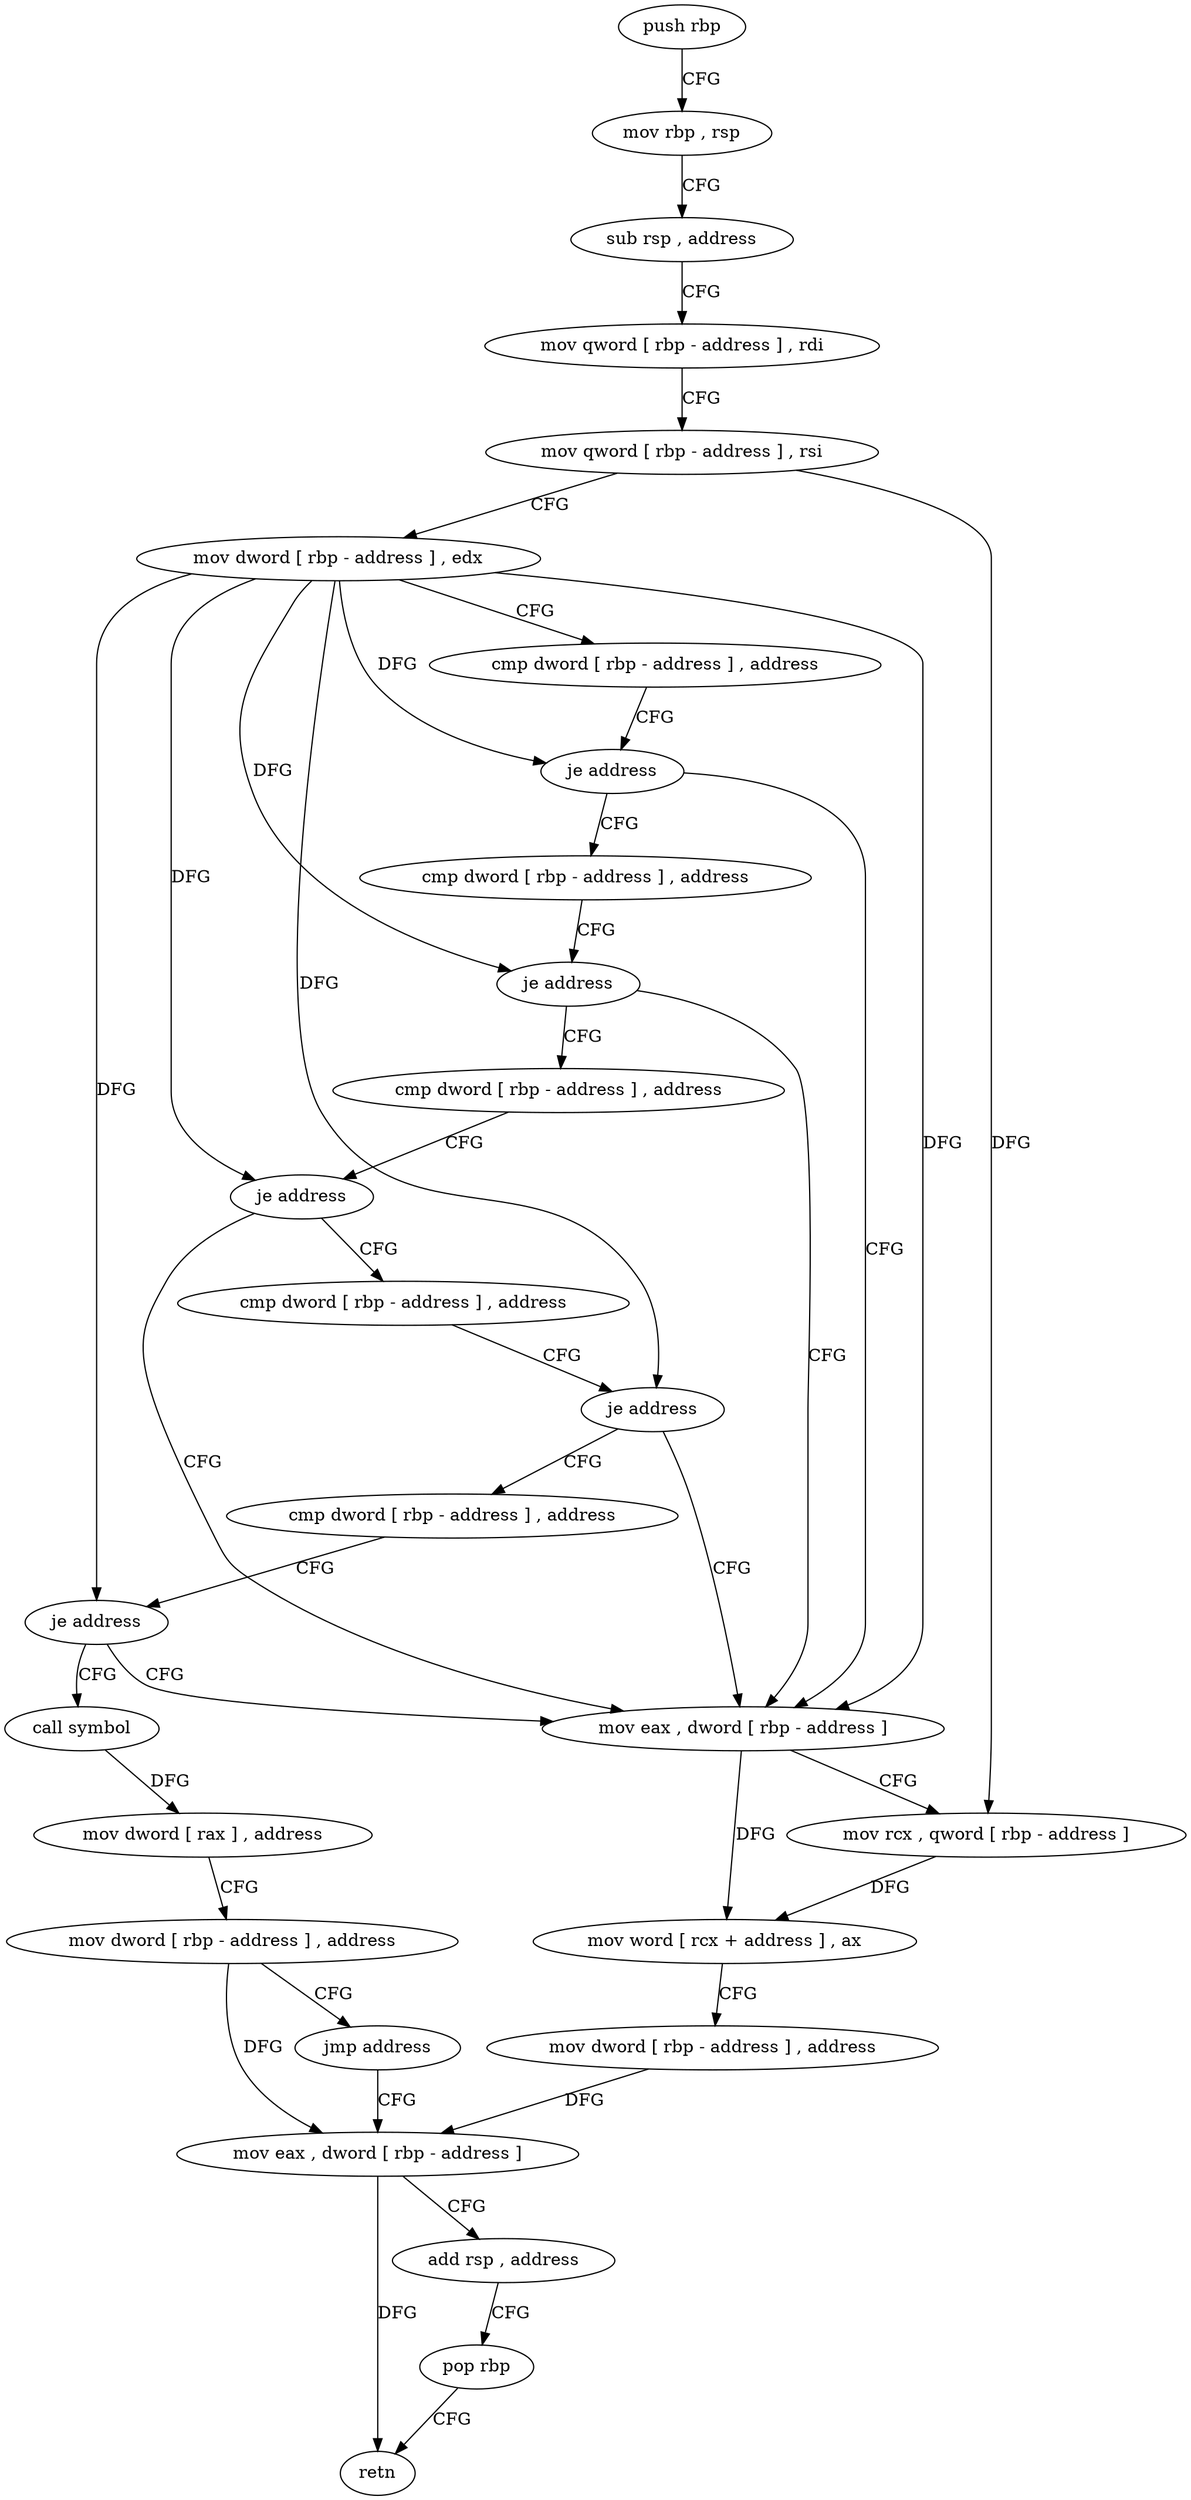 digraph "func" {
"4223792" [label = "push rbp" ]
"4223793" [label = "mov rbp , rsp" ]
"4223796" [label = "sub rsp , address" ]
"4223800" [label = "mov qword [ rbp - address ] , rdi" ]
"4223804" [label = "mov qword [ rbp - address ] , rsi" ]
"4223808" [label = "mov dword [ rbp - address ] , edx" ]
"4223811" [label = "cmp dword [ rbp - address ] , address" ]
"4223815" [label = "je address" ]
"4223884" [label = "mov eax , dword [ rbp - address ]" ]
"4223821" [label = "cmp dword [ rbp - address ] , address" ]
"4223887" [label = "mov rcx , qword [ rbp - address ]" ]
"4223891" [label = "mov word [ rcx + address ] , ax" ]
"4223895" [label = "mov dword [ rbp - address ] , address" ]
"4223902" [label = "mov eax , dword [ rbp - address ]" ]
"4223825" [label = "je address" ]
"4223831" [label = "cmp dword [ rbp - address ] , address" ]
"4223835" [label = "je address" ]
"4223841" [label = "cmp dword [ rbp - address ] , address" ]
"4223845" [label = "je address" ]
"4223851" [label = "cmp dword [ rbp - address ] , address" ]
"4223855" [label = "je address" ]
"4223861" [label = "call symbol" ]
"4223866" [label = "mov dword [ rax ] , address" ]
"4223872" [label = "mov dword [ rbp - address ] , address" ]
"4223879" [label = "jmp address" ]
"4223905" [label = "add rsp , address" ]
"4223909" [label = "pop rbp" ]
"4223910" [label = "retn" ]
"4223792" -> "4223793" [ label = "CFG" ]
"4223793" -> "4223796" [ label = "CFG" ]
"4223796" -> "4223800" [ label = "CFG" ]
"4223800" -> "4223804" [ label = "CFG" ]
"4223804" -> "4223808" [ label = "CFG" ]
"4223804" -> "4223887" [ label = "DFG" ]
"4223808" -> "4223811" [ label = "CFG" ]
"4223808" -> "4223815" [ label = "DFG" ]
"4223808" -> "4223884" [ label = "DFG" ]
"4223808" -> "4223825" [ label = "DFG" ]
"4223808" -> "4223835" [ label = "DFG" ]
"4223808" -> "4223845" [ label = "DFG" ]
"4223808" -> "4223855" [ label = "DFG" ]
"4223811" -> "4223815" [ label = "CFG" ]
"4223815" -> "4223884" [ label = "CFG" ]
"4223815" -> "4223821" [ label = "CFG" ]
"4223884" -> "4223887" [ label = "CFG" ]
"4223884" -> "4223891" [ label = "DFG" ]
"4223821" -> "4223825" [ label = "CFG" ]
"4223887" -> "4223891" [ label = "DFG" ]
"4223891" -> "4223895" [ label = "CFG" ]
"4223895" -> "4223902" [ label = "DFG" ]
"4223902" -> "4223905" [ label = "CFG" ]
"4223902" -> "4223910" [ label = "DFG" ]
"4223825" -> "4223884" [ label = "CFG" ]
"4223825" -> "4223831" [ label = "CFG" ]
"4223831" -> "4223835" [ label = "CFG" ]
"4223835" -> "4223884" [ label = "CFG" ]
"4223835" -> "4223841" [ label = "CFG" ]
"4223841" -> "4223845" [ label = "CFG" ]
"4223845" -> "4223884" [ label = "CFG" ]
"4223845" -> "4223851" [ label = "CFG" ]
"4223851" -> "4223855" [ label = "CFG" ]
"4223855" -> "4223884" [ label = "CFG" ]
"4223855" -> "4223861" [ label = "CFG" ]
"4223861" -> "4223866" [ label = "DFG" ]
"4223866" -> "4223872" [ label = "CFG" ]
"4223872" -> "4223879" [ label = "CFG" ]
"4223872" -> "4223902" [ label = "DFG" ]
"4223879" -> "4223902" [ label = "CFG" ]
"4223905" -> "4223909" [ label = "CFG" ]
"4223909" -> "4223910" [ label = "CFG" ]
}
